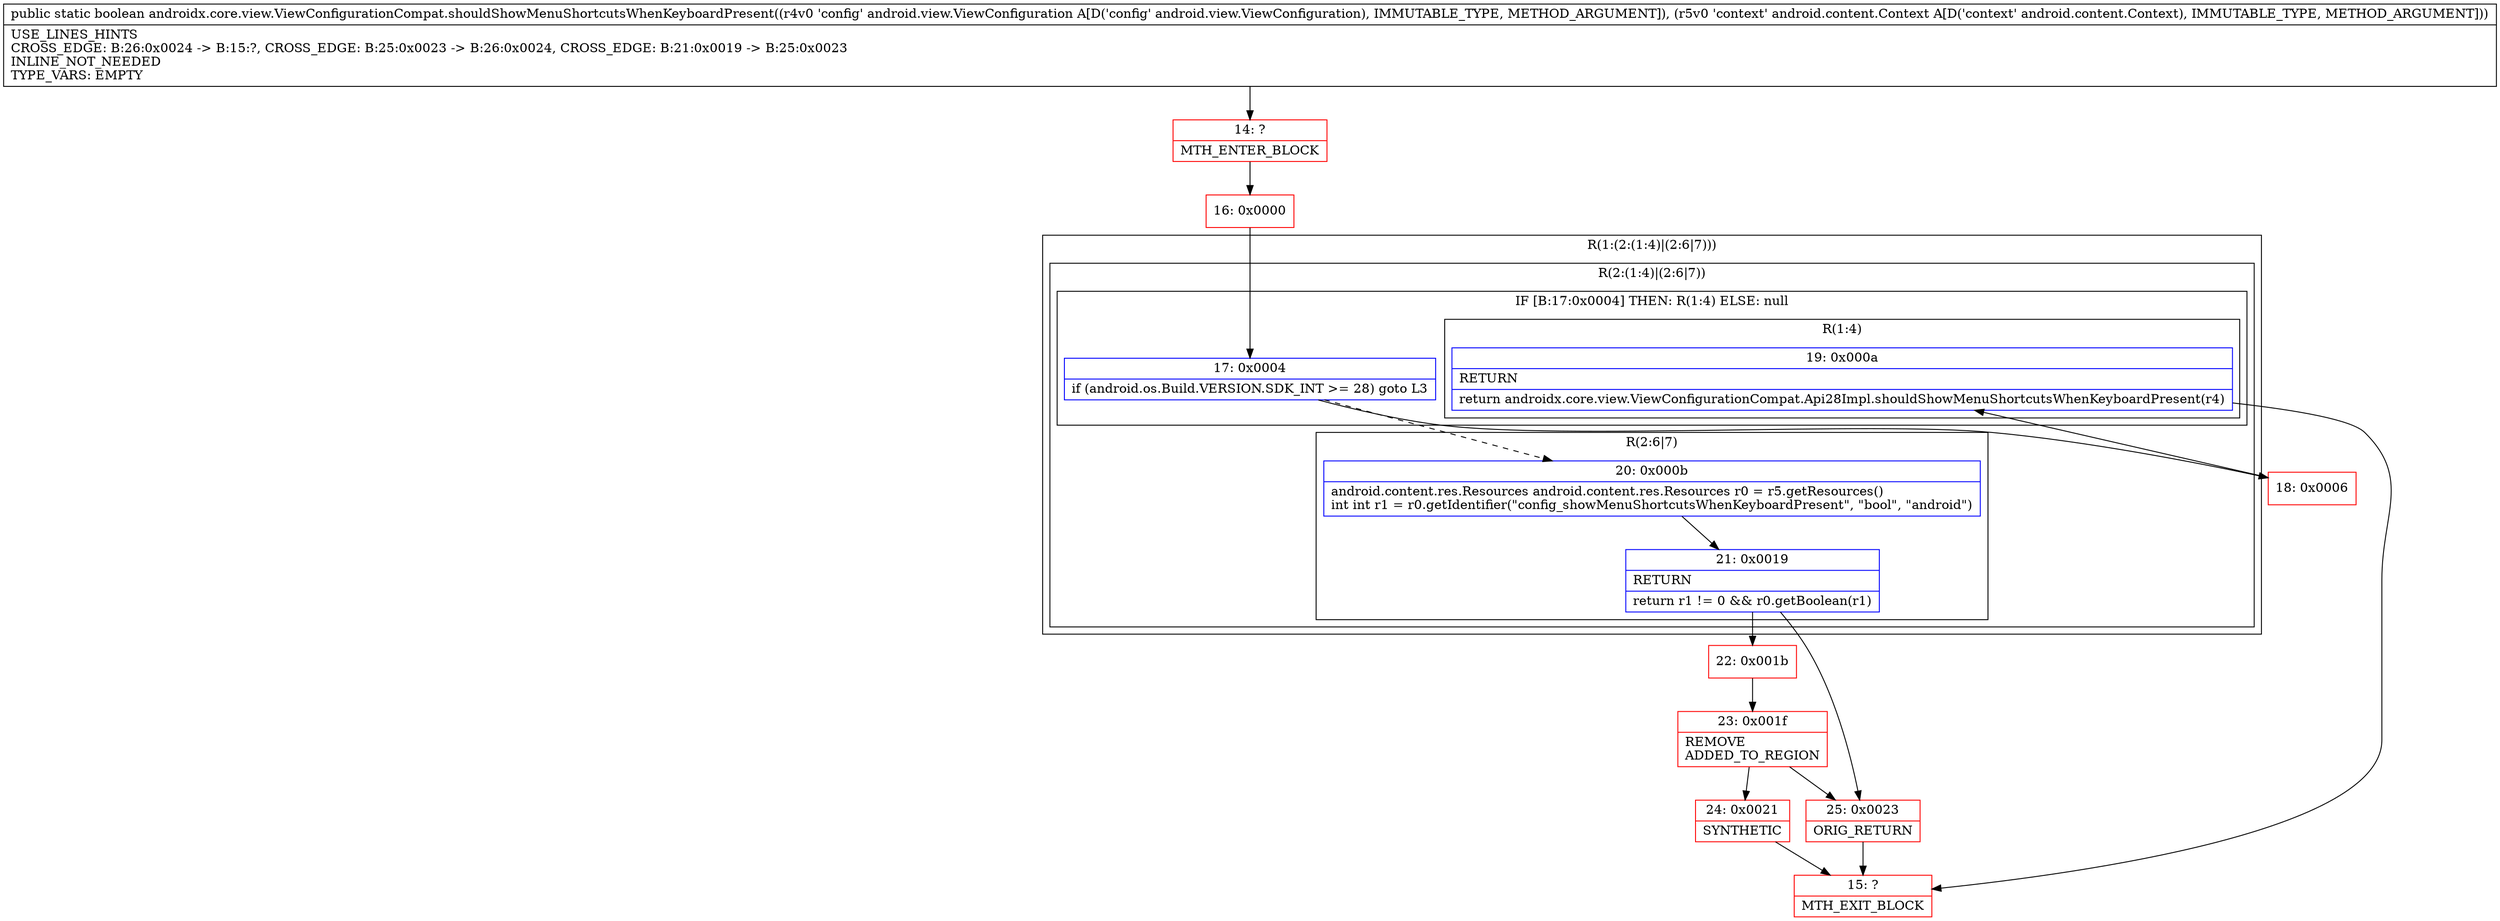 digraph "CFG forandroidx.core.view.ViewConfigurationCompat.shouldShowMenuShortcutsWhenKeyboardPresent(Landroid\/view\/ViewConfiguration;Landroid\/content\/Context;)Z" {
subgraph cluster_Region_1338020901 {
label = "R(1:(2:(1:4)|(2:6|7)))";
node [shape=record,color=blue];
subgraph cluster_Region_2019727509 {
label = "R(2:(1:4)|(2:6|7))";
node [shape=record,color=blue];
subgraph cluster_IfRegion_1594204508 {
label = "IF [B:17:0x0004] THEN: R(1:4) ELSE: null";
node [shape=record,color=blue];
Node_17 [shape=record,label="{17\:\ 0x0004|if (android.os.Build.VERSION.SDK_INT \>= 28) goto L3\l}"];
subgraph cluster_Region_134489288 {
label = "R(1:4)";
node [shape=record,color=blue];
Node_19 [shape=record,label="{19\:\ 0x000a|RETURN\l|return androidx.core.view.ViewConfigurationCompat.Api28Impl.shouldShowMenuShortcutsWhenKeyboardPresent(r4)\l}"];
}
}
subgraph cluster_Region_1872809418 {
label = "R(2:6|7)";
node [shape=record,color=blue];
Node_20 [shape=record,label="{20\:\ 0x000b|android.content.res.Resources android.content.res.Resources r0 = r5.getResources()\lint int r1 = r0.getIdentifier(\"config_showMenuShortcutsWhenKeyboardPresent\", \"bool\", \"android\")\l}"];
Node_21 [shape=record,label="{21\:\ 0x0019|RETURN\l|return r1 != 0 && r0.getBoolean(r1)\l}"];
}
}
}
Node_14 [shape=record,color=red,label="{14\:\ ?|MTH_ENTER_BLOCK\l}"];
Node_16 [shape=record,color=red,label="{16\:\ 0x0000}"];
Node_18 [shape=record,color=red,label="{18\:\ 0x0006}"];
Node_15 [shape=record,color=red,label="{15\:\ ?|MTH_EXIT_BLOCK\l}"];
Node_22 [shape=record,color=red,label="{22\:\ 0x001b}"];
Node_23 [shape=record,color=red,label="{23\:\ 0x001f|REMOVE\lADDED_TO_REGION\l}"];
Node_24 [shape=record,color=red,label="{24\:\ 0x0021|SYNTHETIC\l}"];
Node_25 [shape=record,color=red,label="{25\:\ 0x0023|ORIG_RETURN\l}"];
MethodNode[shape=record,label="{public static boolean androidx.core.view.ViewConfigurationCompat.shouldShowMenuShortcutsWhenKeyboardPresent((r4v0 'config' android.view.ViewConfiguration A[D('config' android.view.ViewConfiguration), IMMUTABLE_TYPE, METHOD_ARGUMENT]), (r5v0 'context' android.content.Context A[D('context' android.content.Context), IMMUTABLE_TYPE, METHOD_ARGUMENT]))  | USE_LINES_HINTS\lCROSS_EDGE: B:26:0x0024 \-\> B:15:?, CROSS_EDGE: B:25:0x0023 \-\> B:26:0x0024, CROSS_EDGE: B:21:0x0019 \-\> B:25:0x0023\lINLINE_NOT_NEEDED\lTYPE_VARS: EMPTY\l}"];
MethodNode -> Node_14;Node_17 -> Node_18;
Node_17 -> Node_20[style=dashed];
Node_19 -> Node_15;
Node_20 -> Node_21;
Node_21 -> Node_22;
Node_21 -> Node_25;
Node_14 -> Node_16;
Node_16 -> Node_17;
Node_18 -> Node_19;
Node_22 -> Node_23;
Node_23 -> Node_24;
Node_23 -> Node_25;
Node_24 -> Node_15;
Node_25 -> Node_15;
}

